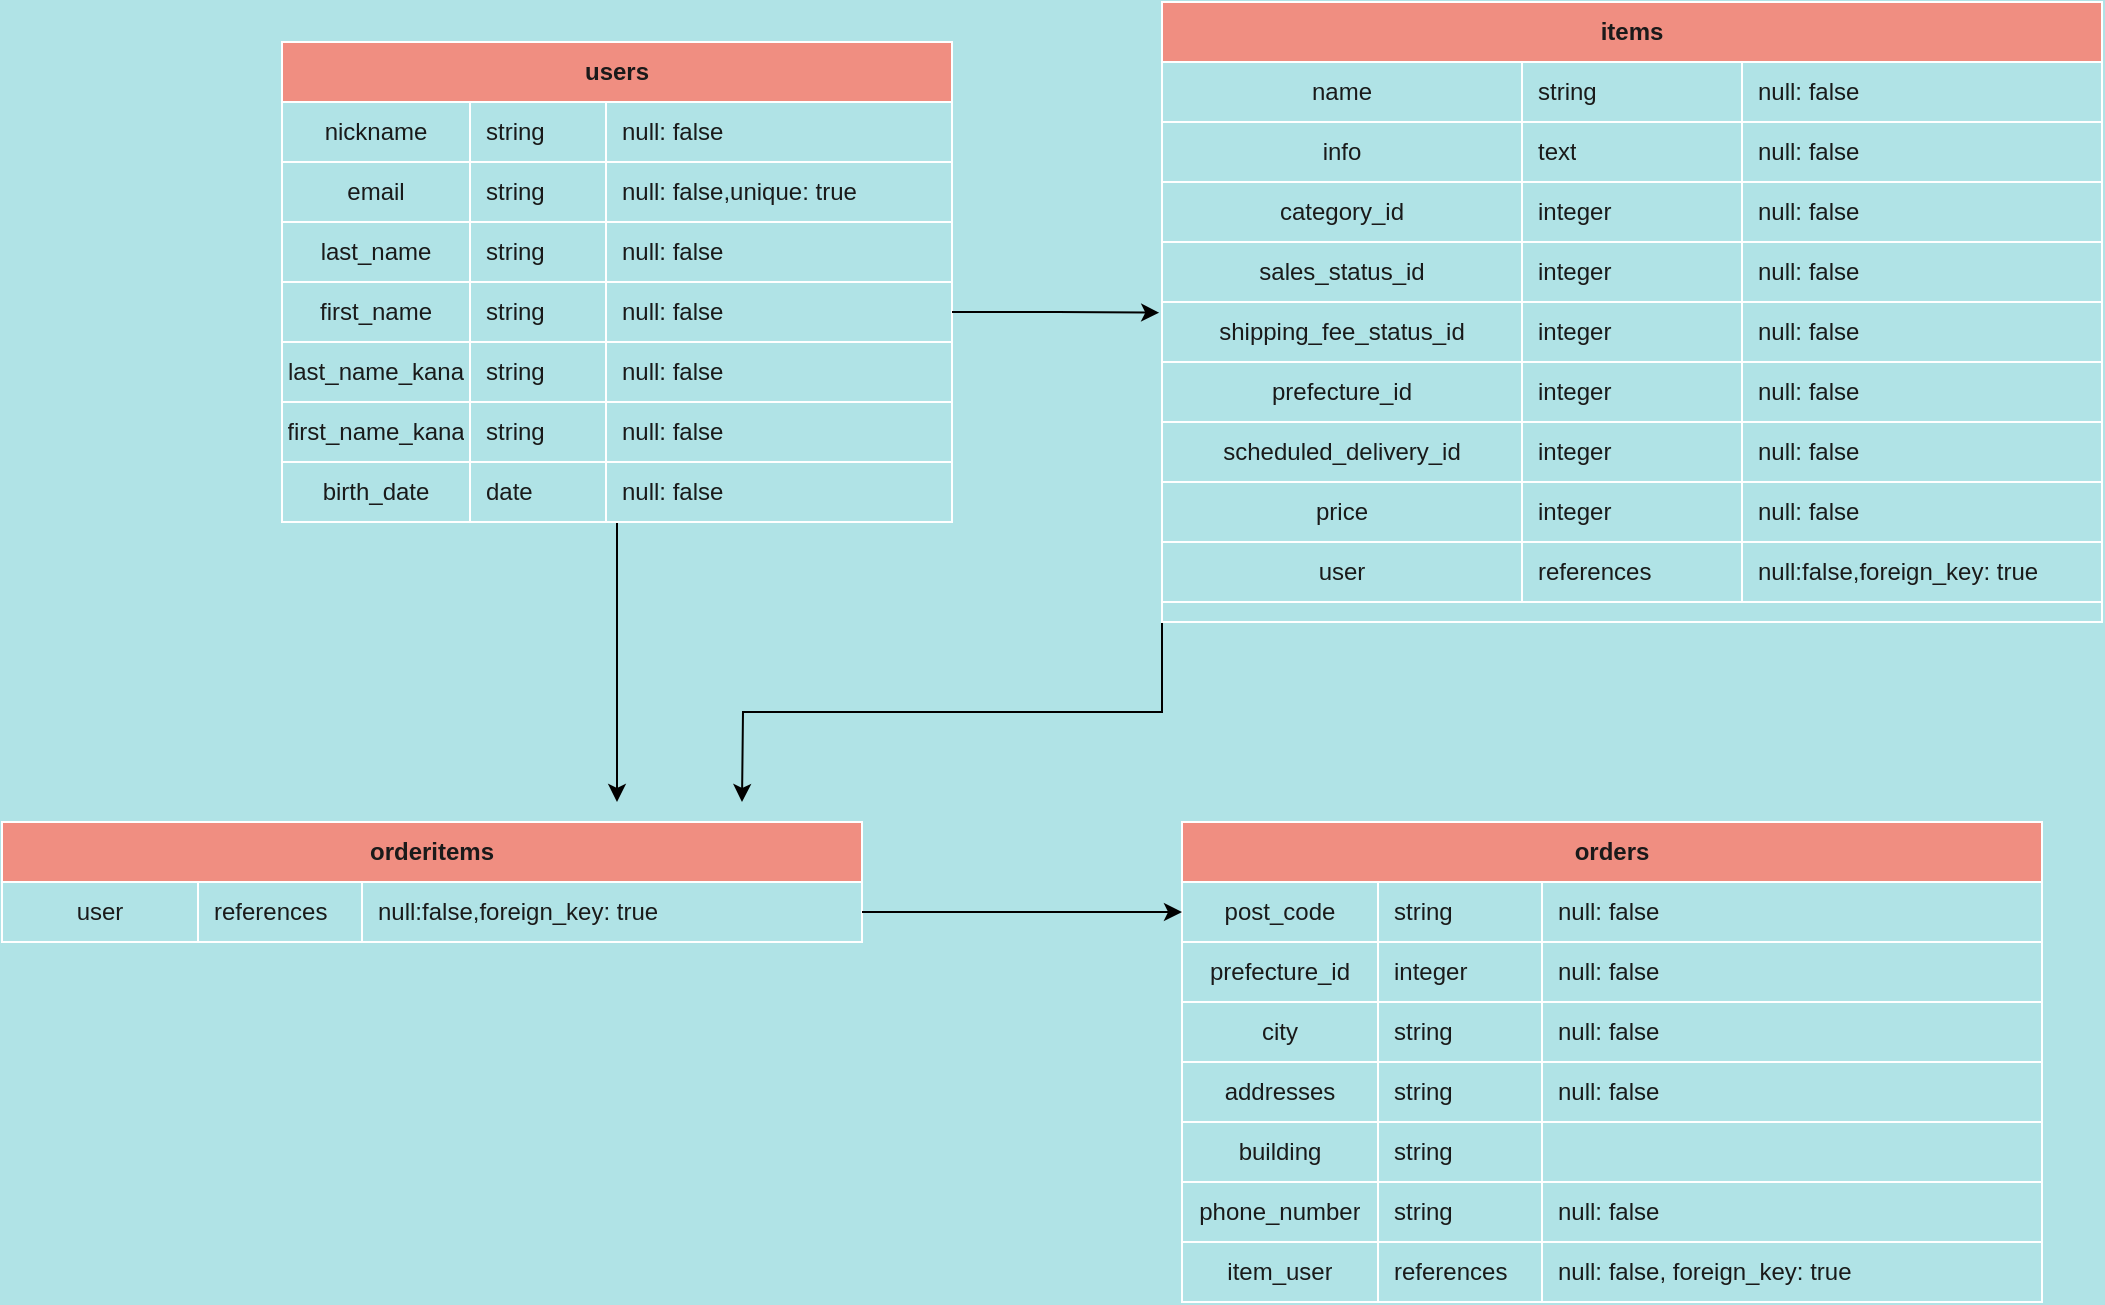 <mxfile version="14.2.4" type="embed">
    <diagram id="tErA3t9SKFRRtnibJQFi" name="ページ1">
        <mxGraphModel dx="1260" dy="971" grid="1" gridSize="10" guides="1" tooltips="1" connect="1" arrows="1" fold="1" page="1" pageScale="1" pageWidth="850" pageHeight="1100" background="#B0E3E6" math="0" shadow="0">
            <root>
                <mxCell id="0"/>
                <mxCell id="1" parent="0"/>
                <mxCell id="214" style="edgeStyle=orthogonalEdgeStyle;rounded=0;orthogonalLoop=1;jettySize=auto;html=1;" edge="1" parent="1" source="2">
                    <mxGeometry relative="1" as="geometry">
                        <mxPoint x="407.5" y="440" as="targetPoint"/>
                    </mxGeometry>
                </mxCell>
                <mxCell id="2" value="users" style="shape=table;html=1;whiteSpace=wrap;startSize=30;container=1;collapsible=0;childLayout=tableLayout;fixedRows=1;rowLines=0;fontStyle=1;align=center;fillColor=#F08E81;strokeColor=#FFFFFF;fontColor=#1A1A1A;" parent="1" vertex="1">
                    <mxGeometry x="240" y="60" width="335" height="240" as="geometry"/>
                </mxCell>
                <mxCell id="3" value="" style="shape=partialRectangle;html=1;whiteSpace=wrap;collapsible=0;dropTarget=0;pointerEvents=0;fillColor=none;top=0;left=0;bottom=1;right=0;points=[[0,0.5],[1,0.5]];portConstraint=eastwest;strokeColor=#FFFFFF;fontColor=#1A1A1A;" parent="2" vertex="1">
                    <mxGeometry y="30" width="335" height="30" as="geometry"/>
                </mxCell>
                <mxCell id="4" value="nickname" style="shape=partialRectangle;html=1;whiteSpace=wrap;connectable=0;fillColor=none;top=0;left=0;bottom=0;right=0;overflow=hidden;strokeColor=#FFFFFF;fontColor=#1A1A1A;" parent="3" vertex="1">
                    <mxGeometry width="94" height="30" as="geometry"/>
                </mxCell>
                <mxCell id="5" value="string" style="shape=partialRectangle;html=1;whiteSpace=wrap;connectable=0;fillColor=none;top=0;left=0;bottom=0;right=0;align=left;spacingLeft=6;overflow=hidden;strokeColor=#FFFFFF;fontColor=#1A1A1A;" parent="3" vertex="1">
                    <mxGeometry x="94" width="68" height="30" as="geometry"/>
                </mxCell>
                <mxCell id="136" value="&lt;span&gt;null: false&lt;/span&gt;" style="shape=partialRectangle;html=1;whiteSpace=wrap;connectable=0;fillColor=none;top=0;left=0;bottom=0;right=0;align=left;spacingLeft=6;overflow=hidden;strokeColor=#FFFFFF;fontColor=#1A1A1A;" parent="3" vertex="1">
                    <mxGeometry x="162" width="173" height="30" as="geometry"/>
                </mxCell>
                <mxCell id="6" value="" style="shape=partialRectangle;html=1;whiteSpace=wrap;collapsible=0;dropTarget=0;pointerEvents=0;fillColor=none;top=0;left=0;bottom=0;right=0;points=[[0,0.5],[1,0.5]];portConstraint=eastwest;strokeColor=#FFFFFF;fontColor=#1A1A1A;" parent="2" vertex="1">
                    <mxGeometry y="60" width="335" height="30" as="geometry"/>
                </mxCell>
                <mxCell id="7" value="email" style="shape=partialRectangle;html=1;whiteSpace=wrap;connectable=0;fillColor=none;top=0;left=0;bottom=0;right=0;overflow=hidden;strokeColor=#FFFFFF;fontColor=#1A1A1A;" parent="6" vertex="1">
                    <mxGeometry width="94" height="30" as="geometry"/>
                </mxCell>
                <mxCell id="8" value="string" style="shape=partialRectangle;html=1;whiteSpace=wrap;connectable=0;fillColor=none;top=0;left=0;bottom=0;right=0;align=left;spacingLeft=6;overflow=hidden;strokeColor=#FFFFFF;fontColor=#1A1A1A;" parent="6" vertex="1">
                    <mxGeometry x="94" width="68" height="30" as="geometry"/>
                </mxCell>
                <mxCell id="137" value="&lt;span&gt;null: false,unique: true&lt;/span&gt;" style="shape=partialRectangle;html=1;whiteSpace=wrap;connectable=0;fillColor=none;top=0;left=0;bottom=0;right=0;align=left;spacingLeft=6;overflow=hidden;strokeColor=#FFFFFF;fontColor=#1A1A1A;" parent="6" vertex="1">
                    <mxGeometry x="162" width="173" height="30" as="geometry"/>
                </mxCell>
                <mxCell id="18" style="shape=partialRectangle;html=1;whiteSpace=wrap;collapsible=0;dropTarget=0;pointerEvents=0;fillColor=none;top=0;left=0;bottom=0;right=0;points=[[0,0.5],[1,0.5]];portConstraint=eastwest;strokeColor=#FFFFFF;fontColor=#1A1A1A;" parent="2" vertex="1">
                    <mxGeometry y="90" width="335" height="30" as="geometry"/>
                </mxCell>
                <mxCell id="19" value="last_name" style="shape=partialRectangle;html=1;whiteSpace=wrap;connectable=0;fillColor=none;top=1;left=1;bottom=1;right=1;overflow=hidden;sketch=0;shadow=0;strokeColor=#FFFFFF;fontColor=#1A1A1A;" parent="18" vertex="1">
                    <mxGeometry width="94" height="30" as="geometry"/>
                </mxCell>
                <mxCell id="20" value="&lt;span&gt;string&lt;/span&gt;" style="shape=partialRectangle;html=1;whiteSpace=wrap;connectable=0;fillColor=none;top=1;left=1;bottom=1;right=1;align=left;spacingLeft=6;overflow=hidden;strokeColor=#FFFFFF;fontColor=#1A1A1A;" parent="18" vertex="1">
                    <mxGeometry x="94" width="68" height="30" as="geometry"/>
                </mxCell>
                <mxCell id="140" value="&lt;span&gt;null: false&lt;/span&gt;" style="shape=partialRectangle;html=1;whiteSpace=wrap;connectable=0;fillColor=none;top=1;left=1;bottom=1;right=1;align=left;spacingLeft=6;overflow=hidden;strokeColor=#FFFFFF;fontColor=#1A1A1A;" parent="18" vertex="1">
                    <mxGeometry x="162" width="173" height="30" as="geometry"/>
                </mxCell>
                <mxCell id="21" style="shape=partialRectangle;html=1;whiteSpace=wrap;collapsible=0;dropTarget=0;pointerEvents=0;fillColor=none;top=0;left=0;bottom=0;right=0;points=[[0,0.5],[1,0.5]];portConstraint=eastwest;strokeColor=#FFFFFF;fontColor=#1A1A1A;" parent="2" vertex="1">
                    <mxGeometry y="120" width="335" height="30" as="geometry"/>
                </mxCell>
                <mxCell id="22" value="first_name" style="shape=partialRectangle;html=1;whiteSpace=wrap;connectable=0;fillColor=none;top=1;left=1;bottom=1;right=1;overflow=hidden;sketch=0;shadow=0;strokeColor=#FFFFFF;fontColor=#1A1A1A;" parent="21" vertex="1">
                    <mxGeometry width="94" height="30" as="geometry"/>
                </mxCell>
                <mxCell id="23" value="&lt;font face=&quot;helvetica&quot;&gt;string&lt;/font&gt;" style="shape=partialRectangle;html=1;whiteSpace=wrap;connectable=0;fillColor=none;top=1;left=1;bottom=1;right=1;align=left;spacingLeft=6;overflow=hidden;strokeColor=#FFFFFF;fontColor=#1A1A1A;" parent="21" vertex="1">
                    <mxGeometry x="94" width="68" height="30" as="geometry"/>
                </mxCell>
                <mxCell id="141" value="&lt;span&gt;null: false&lt;/span&gt;" style="shape=partialRectangle;html=1;whiteSpace=wrap;connectable=0;fillColor=none;top=1;left=1;bottom=1;right=1;align=left;spacingLeft=6;overflow=hidden;strokeColor=#FFFFFF;fontColor=#1A1A1A;" parent="21" vertex="1">
                    <mxGeometry x="162" width="173" height="30" as="geometry"/>
                </mxCell>
                <mxCell id="24" style="shape=partialRectangle;html=1;whiteSpace=wrap;collapsible=0;dropTarget=0;pointerEvents=0;fillColor=none;top=0;left=0;bottom=0;right=0;points=[[0,0.5],[1,0.5]];portConstraint=eastwest;strokeColor=#FFFFFF;fontColor=#1A1A1A;" parent="2" vertex="1">
                    <mxGeometry y="150" width="335" height="30" as="geometry"/>
                </mxCell>
                <mxCell id="25" value="last_name_kana" style="shape=partialRectangle;html=1;whiteSpace=wrap;connectable=0;fillColor=none;top=1;left=1;bottom=1;right=1;overflow=hidden;sketch=0;shadow=0;strokeColor=#FFFFFF;fontColor=#1A1A1A;" parent="24" vertex="1">
                    <mxGeometry width="94" height="30" as="geometry"/>
                </mxCell>
                <mxCell id="26" value="&lt;span&gt;string&lt;/span&gt;" style="shape=partialRectangle;html=1;whiteSpace=wrap;connectable=0;fillColor=none;top=1;left=1;bottom=1;right=1;align=left;spacingLeft=6;overflow=hidden;strokeColor=#FFFFFF;fontColor=#1A1A1A;" parent="24" vertex="1">
                    <mxGeometry x="94" width="68" height="30" as="geometry"/>
                </mxCell>
                <mxCell id="142" value="&lt;span&gt;null: false&lt;/span&gt;" style="shape=partialRectangle;html=1;whiteSpace=wrap;connectable=0;fillColor=none;top=1;left=1;bottom=1;right=1;align=left;spacingLeft=6;overflow=hidden;strokeColor=#FFFFFF;fontColor=#1A1A1A;" parent="24" vertex="1">
                    <mxGeometry x="162" width="173" height="30" as="geometry"/>
                </mxCell>
                <mxCell id="27" style="shape=partialRectangle;html=1;whiteSpace=wrap;collapsible=0;dropTarget=0;pointerEvents=0;fillColor=none;top=0;left=0;bottom=0;right=0;points=[[0,0.5],[1,0.5]];portConstraint=eastwest;strokeColor=#FFFFFF;fontColor=#1A1A1A;" parent="2" vertex="1">
                    <mxGeometry y="180" width="335" height="30" as="geometry"/>
                </mxCell>
                <mxCell id="28" value="first_name_kana" style="shape=partialRectangle;html=1;whiteSpace=wrap;connectable=0;fillColor=none;top=1;left=1;bottom=1;right=1;overflow=hidden;sketch=0;shadow=0;strokeColor=#FFFFFF;fontColor=#1A1A1A;" parent="27" vertex="1">
                    <mxGeometry width="94" height="30" as="geometry"/>
                </mxCell>
                <mxCell id="29" value="&lt;span&gt;string&lt;/span&gt;" style="shape=partialRectangle;html=1;whiteSpace=wrap;connectable=0;fillColor=none;top=1;left=1;bottom=1;right=1;align=left;spacingLeft=6;overflow=hidden;strokeColor=#FFFFFF;fontColor=#1A1A1A;" parent="27" vertex="1">
                    <mxGeometry x="94" width="68" height="30" as="geometry"/>
                </mxCell>
                <mxCell id="143" value="&lt;span&gt;null: false&lt;/span&gt;" style="shape=partialRectangle;html=1;whiteSpace=wrap;connectable=0;fillColor=none;top=1;left=1;bottom=1;right=1;align=left;spacingLeft=6;overflow=hidden;strokeColor=#FFFFFF;fontColor=#1A1A1A;" parent="27" vertex="1">
                    <mxGeometry x="162" width="173" height="30" as="geometry"/>
                </mxCell>
                <mxCell id="30" style="shape=partialRectangle;html=1;whiteSpace=wrap;collapsible=0;dropTarget=0;pointerEvents=0;fillColor=none;top=0;left=0;bottom=0;right=0;points=[[0,0.5],[1,0.5]];portConstraint=eastwest;strokeColor=#FFFFFF;fontColor=#1A1A1A;" parent="2" vertex="1">
                    <mxGeometry y="210" width="335" height="30" as="geometry"/>
                </mxCell>
                <mxCell id="31" value="birth_date" style="shape=partialRectangle;html=1;whiteSpace=wrap;connectable=0;fillColor=none;top=1;left=1;bottom=1;right=1;overflow=hidden;sketch=0;shadow=0;strokeColor=#FFFFFF;fontColor=#1A1A1A;" parent="30" vertex="1">
                    <mxGeometry width="94" height="30" as="geometry"/>
                </mxCell>
                <mxCell id="32" value="&lt;span&gt;date&lt;/span&gt;" style="shape=partialRectangle;html=1;whiteSpace=wrap;connectable=0;fillColor=none;top=1;left=1;bottom=1;right=1;align=left;spacingLeft=6;overflow=hidden;strokeColor=#FFFFFF;fontColor=#1A1A1A;" parent="30" vertex="1">
                    <mxGeometry x="94" width="68" height="30" as="geometry"/>
                </mxCell>
                <mxCell id="144" value="&lt;span&gt;null: false&lt;/span&gt;" style="shape=partialRectangle;html=1;whiteSpace=wrap;connectable=0;fillColor=none;top=1;left=1;bottom=1;right=1;align=left;spacingLeft=6;overflow=hidden;strokeColor=#FFFFFF;fontColor=#1A1A1A;" parent="30" vertex="1">
                    <mxGeometry x="162" width="173" height="30" as="geometry"/>
                </mxCell>
                <mxCell id="217" style="edgeStyle=orthogonalEdgeStyle;rounded=0;orthogonalLoop=1;jettySize=auto;html=1;exitX=0;exitY=1;exitDx=0;exitDy=0;" edge="1" parent="1" source="44">
                    <mxGeometry relative="1" as="geometry">
                        <mxPoint x="470" y="440" as="targetPoint"/>
                    </mxGeometry>
                </mxCell>
                <mxCell id="44" value="items" style="shape=table;html=1;whiteSpace=wrap;startSize=30;container=1;collapsible=0;childLayout=tableLayout;fixedRows=1;rowLines=0;fontStyle=1;align=center;fillColor=#F08E81;strokeColor=#FFFFFF;fontColor=#1A1A1A;" parent="1" vertex="1">
                    <mxGeometry x="680" y="40" width="470" height="310" as="geometry"/>
                </mxCell>
                <mxCell id="48" value="" style="shape=partialRectangle;html=1;whiteSpace=wrap;collapsible=0;dropTarget=0;pointerEvents=0;fillColor=none;top=0;left=0;bottom=0;right=0;points=[[0,0.5],[1,0.5]];portConstraint=eastwest;strokeColor=#FFFFFF;fontColor=#1A1A1A;" parent="44" vertex="1">
                    <mxGeometry y="30" width="470" height="30" as="geometry"/>
                </mxCell>
                <mxCell id="49" value="name" style="shape=partialRectangle;html=1;whiteSpace=wrap;connectable=0;fillColor=none;top=0;left=0;bottom=0;right=0;overflow=hidden;strokeColor=#FFFFFF;fontColor=#1A1A1A;" parent="48" vertex="1">
                    <mxGeometry width="180" height="30" as="geometry"/>
                </mxCell>
                <mxCell id="50" value="string" style="shape=partialRectangle;html=1;whiteSpace=wrap;connectable=0;fillColor=none;top=0;left=0;bottom=0;right=0;align=left;spacingLeft=6;overflow=hidden;strokeColor=#FFFFFF;fontColor=#1A1A1A;" parent="48" vertex="1">
                    <mxGeometry x="180" width="110" height="30" as="geometry"/>
                </mxCell>
                <mxCell id="157" value="&lt;span&gt;null: false&lt;/span&gt;" style="shape=partialRectangle;html=1;whiteSpace=wrap;connectable=0;fillColor=none;top=0;left=0;bottom=0;right=0;align=left;spacingLeft=6;overflow=hidden;strokeColor=#FFFFFF;fontColor=#1A1A1A;" parent="48" vertex="1">
                    <mxGeometry x="290" width="180" height="30" as="geometry"/>
                </mxCell>
                <mxCell id="51" value="" style="shape=partialRectangle;html=1;whiteSpace=wrap;collapsible=0;dropTarget=0;pointerEvents=0;fillColor=none;top=0;left=0;bottom=0;right=0;points=[[0,0.5],[1,0.5]];portConstraint=eastwest;strokeColor=#FFFFFF;fontColor=#1A1A1A;" parent="44" vertex="1">
                    <mxGeometry y="60" width="470" height="30" as="geometry"/>
                </mxCell>
                <mxCell id="52" value="info" style="shape=partialRectangle;html=1;whiteSpace=wrap;connectable=0;fillColor=none;top=1;left=1;bottom=1;right=1;overflow=hidden;sketch=0;shadow=0;strokeColor=#FFFFFF;fontColor=#1A1A1A;" parent="51" vertex="1">
                    <mxGeometry width="180" height="30" as="geometry"/>
                </mxCell>
                <mxCell id="53" value="text" style="shape=partialRectangle;html=1;whiteSpace=wrap;connectable=0;fillColor=none;top=1;left=1;bottom=1;right=1;align=left;spacingLeft=6;overflow=hidden;strokeColor=#FFFFFF;fontColor=#1A1A1A;" parent="51" vertex="1">
                    <mxGeometry x="180" width="110" height="30" as="geometry"/>
                </mxCell>
                <mxCell id="158" value="&lt;span&gt;null: false&lt;/span&gt;" style="shape=partialRectangle;html=1;whiteSpace=wrap;connectable=0;fillColor=none;top=1;left=1;bottom=1;right=1;align=left;spacingLeft=6;overflow=hidden;strokeColor=#FFFFFF;fontColor=#1A1A1A;" parent="51" vertex="1">
                    <mxGeometry x="290" width="180" height="30" as="geometry"/>
                </mxCell>
                <mxCell id="54" style="shape=partialRectangle;html=1;whiteSpace=wrap;collapsible=0;dropTarget=0;pointerEvents=0;fillColor=none;top=0;left=0;bottom=0;right=0;points=[[0,0.5],[1,0.5]];portConstraint=eastwest;strokeColor=#FFFFFF;fontColor=#1A1A1A;" parent="44" vertex="1">
                    <mxGeometry y="90" width="470" height="30" as="geometry"/>
                </mxCell>
                <mxCell id="55" value="category_id" style="shape=partialRectangle;html=1;whiteSpace=wrap;connectable=0;fillColor=none;top=1;left=1;bottom=1;right=1;overflow=hidden;sketch=0;shadow=0;strokeColor=#FFFFFF;fontColor=#1A1A1A;" parent="54" vertex="1">
                    <mxGeometry width="180" height="30" as="geometry"/>
                </mxCell>
                <mxCell id="56" value="&lt;span&gt;integer&lt;/span&gt;" style="shape=partialRectangle;html=1;whiteSpace=wrap;connectable=0;fillColor=none;top=1;left=1;bottom=1;right=1;align=left;spacingLeft=6;overflow=hidden;strokeColor=#FFFFFF;fontColor=#1A1A1A;" parent="54" vertex="1">
                    <mxGeometry x="180" width="110" height="30" as="geometry"/>
                </mxCell>
                <mxCell id="159" value="&lt;span&gt;null: false&lt;/span&gt;" style="shape=partialRectangle;html=1;whiteSpace=wrap;connectable=0;fillColor=none;top=1;left=1;bottom=1;right=1;align=left;spacingLeft=6;overflow=hidden;strokeColor=#FFFFFF;fontColor=#1A1A1A;" parent="54" vertex="1">
                    <mxGeometry x="290" width="180" height="30" as="geometry"/>
                </mxCell>
                <mxCell id="57" style="shape=partialRectangle;html=1;whiteSpace=wrap;collapsible=0;dropTarget=0;pointerEvents=0;fillColor=none;top=0;left=0;bottom=0;right=0;points=[[0,0.5],[1,0.5]];portConstraint=eastwest;strokeColor=#FFFFFF;fontColor=#1A1A1A;" parent="44" vertex="1">
                    <mxGeometry y="120" width="470" height="30" as="geometry"/>
                </mxCell>
                <mxCell id="58" value="sales_status_id" style="shape=partialRectangle;html=1;whiteSpace=wrap;connectable=0;fillColor=none;top=1;left=1;bottom=1;right=1;overflow=hidden;sketch=0;shadow=0;strokeColor=#FFFFFF;fontColor=#1A1A1A;" parent="57" vertex="1">
                    <mxGeometry width="180" height="30" as="geometry"/>
                </mxCell>
                <mxCell id="59" value="&lt;span&gt;integer&lt;/span&gt;" style="shape=partialRectangle;html=1;whiteSpace=wrap;connectable=0;fillColor=none;top=1;left=1;bottom=1;right=1;align=left;spacingLeft=6;overflow=hidden;strokeColor=#FFFFFF;fontColor=#1A1A1A;" parent="57" vertex="1">
                    <mxGeometry x="180" width="110" height="30" as="geometry"/>
                </mxCell>
                <mxCell id="160" value="&lt;span&gt;null: false&lt;/span&gt;" style="shape=partialRectangle;html=1;whiteSpace=wrap;connectable=0;fillColor=none;top=1;left=1;bottom=1;right=1;align=left;spacingLeft=6;overflow=hidden;strokeColor=#FFFFFF;fontColor=#1A1A1A;" parent="57" vertex="1">
                    <mxGeometry x="290" width="180" height="30" as="geometry"/>
                </mxCell>
                <mxCell id="60" style="shape=partialRectangle;html=1;whiteSpace=wrap;collapsible=0;dropTarget=0;pointerEvents=0;fillColor=none;top=0;left=0;bottom=0;right=0;points=[[0,0.5],[1,0.5]];portConstraint=eastwest;strokeColor=#FFFFFF;fontColor=#1A1A1A;" parent="44" vertex="1">
                    <mxGeometry y="150" width="470" height="30" as="geometry"/>
                </mxCell>
                <mxCell id="61" value="shipping_fee_status_id" style="shape=partialRectangle;html=1;whiteSpace=wrap;connectable=0;fillColor=none;top=1;left=1;bottom=1;right=1;overflow=hidden;sketch=0;shadow=0;strokeColor=#FFFFFF;fontColor=#1A1A1A;" parent="60" vertex="1">
                    <mxGeometry width="180" height="30" as="geometry"/>
                </mxCell>
                <mxCell id="62" value="&lt;span&gt;integer&lt;/span&gt;" style="shape=partialRectangle;html=1;whiteSpace=wrap;connectable=0;fillColor=none;top=1;left=1;bottom=1;right=1;align=left;spacingLeft=6;overflow=hidden;strokeColor=#FFFFFF;fontColor=#1A1A1A;" parent="60" vertex="1">
                    <mxGeometry x="180" width="110" height="30" as="geometry"/>
                </mxCell>
                <mxCell id="161" value="&lt;span&gt;null: false&lt;/span&gt;" style="shape=partialRectangle;html=1;whiteSpace=wrap;connectable=0;fillColor=none;top=1;left=1;bottom=1;right=1;align=left;spacingLeft=6;overflow=hidden;strokeColor=#FFFFFF;fontColor=#1A1A1A;" parent="60" vertex="1">
                    <mxGeometry x="290" width="180" height="30" as="geometry"/>
                </mxCell>
                <mxCell id="63" style="shape=partialRectangle;html=1;whiteSpace=wrap;collapsible=0;dropTarget=0;pointerEvents=0;fillColor=none;top=0;left=0;bottom=0;right=0;points=[[0,0.5],[1,0.5]];portConstraint=eastwest;strokeColor=#FFFFFF;fontColor=#1A1A1A;" parent="44" vertex="1">
                    <mxGeometry y="180" width="470" height="30" as="geometry"/>
                </mxCell>
                <mxCell id="64" value="prefecture_id" style="shape=partialRectangle;html=1;whiteSpace=wrap;connectable=0;fillColor=none;top=1;left=1;bottom=1;right=1;overflow=hidden;sketch=0;shadow=0;strokeColor=#FFFFFF;fontColor=#1A1A1A;" parent="63" vertex="1">
                    <mxGeometry width="180" height="30" as="geometry"/>
                </mxCell>
                <mxCell id="65" value="&lt;span&gt;integer&lt;/span&gt;" style="shape=partialRectangle;html=1;whiteSpace=wrap;connectable=0;fillColor=none;top=1;left=1;bottom=1;right=1;align=left;spacingLeft=6;overflow=hidden;strokeColor=#FFFFFF;fontColor=#1A1A1A;" parent="63" vertex="1">
                    <mxGeometry x="180" width="110" height="30" as="geometry"/>
                </mxCell>
                <mxCell id="162" value="&lt;span&gt;null: false&lt;/span&gt;" style="shape=partialRectangle;html=1;whiteSpace=wrap;connectable=0;fillColor=none;top=1;left=1;bottom=1;right=1;align=left;spacingLeft=6;overflow=hidden;strokeColor=#FFFFFF;fontColor=#1A1A1A;" parent="63" vertex="1">
                    <mxGeometry x="290" width="180" height="30" as="geometry"/>
                </mxCell>
                <mxCell id="66" style="shape=partialRectangle;html=1;whiteSpace=wrap;collapsible=0;dropTarget=0;pointerEvents=0;fillColor=none;top=0;left=0;bottom=0;right=0;points=[[0,0.5],[1,0.5]];portConstraint=eastwest;strokeColor=#FFFFFF;fontColor=#1A1A1A;" parent="44" vertex="1">
                    <mxGeometry y="210" width="470" height="30" as="geometry"/>
                </mxCell>
                <mxCell id="67" value="scheduled_delivery_id" style="shape=partialRectangle;html=1;whiteSpace=wrap;connectable=0;fillColor=none;top=1;left=1;bottom=1;right=1;overflow=hidden;sketch=0;shadow=0;strokeColor=#FFFFFF;fontColor=#1A1A1A;" parent="66" vertex="1">
                    <mxGeometry width="180" height="30" as="geometry"/>
                </mxCell>
                <mxCell id="68" value="&lt;span&gt;integer&lt;/span&gt;" style="shape=partialRectangle;html=1;whiteSpace=wrap;connectable=0;fillColor=none;top=1;left=1;bottom=1;right=1;align=left;spacingLeft=6;overflow=hidden;strokeColor=#FFFFFF;fontColor=#1A1A1A;" parent="66" vertex="1">
                    <mxGeometry x="180" width="110" height="30" as="geometry"/>
                </mxCell>
                <mxCell id="163" value="&lt;span&gt;null: false&lt;/span&gt;" style="shape=partialRectangle;html=1;whiteSpace=wrap;connectable=0;fillColor=none;top=1;left=1;bottom=1;right=1;align=left;spacingLeft=6;overflow=hidden;strokeColor=#FFFFFF;fontColor=#1A1A1A;" parent="66" vertex="1">
                    <mxGeometry x="290" width="180" height="30" as="geometry"/>
                </mxCell>
                <mxCell id="72" style="shape=partialRectangle;html=1;whiteSpace=wrap;collapsible=0;dropTarget=0;pointerEvents=0;fillColor=none;top=0;left=0;bottom=0;right=0;points=[[0,0.5],[1,0.5]];portConstraint=eastwest;strokeColor=#FFFFFF;fontColor=#1A1A1A;" parent="44" vertex="1">
                    <mxGeometry y="240" width="470" height="30" as="geometry"/>
                </mxCell>
                <mxCell id="73" value="price" style="shape=partialRectangle;html=1;whiteSpace=wrap;connectable=0;fillColor=none;top=1;left=1;bottom=1;right=1;overflow=hidden;sketch=0;shadow=0;strokeColor=#FFFFFF;fontColor=#1A1A1A;" parent="72" vertex="1">
                    <mxGeometry width="180" height="30" as="geometry"/>
                </mxCell>
                <mxCell id="74" value="integer" style="shape=partialRectangle;html=1;whiteSpace=wrap;connectable=0;fillColor=none;top=1;left=1;bottom=1;right=1;align=left;spacingLeft=6;overflow=hidden;strokeColor=#FFFFFF;fontColor=#1A1A1A;" parent="72" vertex="1">
                    <mxGeometry x="180" width="110" height="30" as="geometry"/>
                </mxCell>
                <mxCell id="164" value="&lt;span&gt;null: false&lt;/span&gt;" style="shape=partialRectangle;html=1;whiteSpace=wrap;connectable=0;fillColor=none;top=1;left=1;bottom=1;right=1;align=left;spacingLeft=6;overflow=hidden;strokeColor=#FFFFFF;fontColor=#1A1A1A;" parent="72" vertex="1">
                    <mxGeometry x="290" width="180" height="30" as="geometry"/>
                </mxCell>
                <mxCell id="75" style="shape=partialRectangle;html=1;whiteSpace=wrap;collapsible=0;dropTarget=0;pointerEvents=0;fillColor=none;top=0;left=0;bottom=0;right=0;points=[[0,0.5],[1,0.5]];portConstraint=eastwest;strokeColor=#FFFFFF;fontColor=#1A1A1A;" parent="44" vertex="1">
                    <mxGeometry y="270" width="470" height="30" as="geometry"/>
                </mxCell>
                <mxCell id="76" value="user" style="shape=partialRectangle;html=1;whiteSpace=wrap;connectable=0;fillColor=none;top=1;left=1;bottom=1;right=1;overflow=hidden;sketch=0;shadow=0;strokeColor=#FFFFFF;fontColor=#1A1A1A;" parent="75" vertex="1">
                    <mxGeometry width="180" height="30" as="geometry"/>
                </mxCell>
                <mxCell id="77" value="references" style="shape=partialRectangle;html=1;whiteSpace=wrap;connectable=0;fillColor=none;top=1;left=1;bottom=1;right=1;align=left;spacingLeft=6;overflow=hidden;strokeColor=#FFFFFF;fontColor=#1A1A1A;" parent="75" vertex="1">
                    <mxGeometry x="180" width="110" height="30" as="geometry"/>
                </mxCell>
                <mxCell id="165" value="&lt;span&gt;null:false,foreign_key: true&lt;/span&gt;&lt;span style=&quot;color: rgba(0 , 0 , 0 , 0) ; font-family: monospace ; font-size: 0px&quot;&gt;%3CmxGraphModel%3E%3Croot%3E%3CmxCell%20id%3D%220%22%2F%3E%3CmxCell%20id%3D%221%22%20parent%3D%220%22%2F%3E%3CmxCell%20id%3D%222%22%20value%3D%22users%22%20style%3D%22shape%3Dtable%3Bhtml%3D1%3BwhiteSpace%3Dwrap%3BstartSize%3D30%3Bcontainer%3D1%3Bcollapsible%3D0%3BchildLayout%3DtableLayout%3BfixedRows%3D1%3BrowLines%3D0%3BfontStyle%3D1%3Balign%3Dcenter%3BfillColor%3D%23F08E81%3BstrokeColor%3D%23FFFFFF%3BfontColor%3D%231A1A1A%3B%22%20vertex%3D%221%22%20parent%3D%221%22%3E%3CmxGeometry%20x%3D%22245%22%20y%3D%2250%22%20width%3D%22365%22%20height%3D%22300%22%20as%3D%22geometry%22%2F%3E%3C%2FmxCell%3E%3CmxCell%20id%3D%223%22%20value%3D%22%22%20style%3D%22shape%3DpartialRectangle%3Bhtml%3D1%3BwhiteSpace%3Dwrap%3Bcollapsible%3D0%3BdropTarget%3D0%3BpointerEvents%3D0%3BfillColor%3Dnone%3Btop%3D0%3Bleft%3D0%3Bbottom%3D1%3Bright%3D0%3Bpoints%3D%5B%5B0%2C0.5%5D%2C%5B1%2C0.5%5D%5D%3BportConstraint%3Deastwest%3BstrokeColor%3D%23FFFFFF%3BfontColor%3D%231A1A1A%3B%22%20vertex%3D%221%22%20parent%3D%222%22%3E%3CmxGeometry%20y%3D%2230%22%20width%3D%22365%22%20height%3D%2230%22%20as%3D%22geometry%22%2F%3E%3C%2FmxCell%3E%3CmxCell%20id%3D%224%22%20value%3D%22nickname%22%20style%3D%22shape%3DpartialRectangle%3Bhtml%3D1%3BwhiteSpace%3Dwrap%3Bconnectable%3D0%3BfillColor%3Dnone%3Btop%3D0%3Bleft%3D0%3Bbottom%3D0%3Bright%3D0%3Boverflow%3Dhidden%3BstrokeColor%3D%23FFFFFF%3BfontColor%3D%231A1A1A%3B%22%20vertex%3D%221%22%20parent%3D%223%22%3E%3CmxGeometry%20width%3D%22135%22%20height%3D%2230%22%20as%3D%22geometry%22%2F%3E%3C%2FmxCell%3E%3CmxCell%20id%3D%225%22%20value%3D%22null%3A%20false%22%20style%3D%22shape%3DpartialRectangle%3Bhtml%3D1%3BwhiteSpace%3Dwrap%3Bconnectable%3D0%3BfillColor%3Dnone%3Btop%3D0%3Bleft%3D0%3Bbottom%3D0%3Bright%3D0%3Balign%3Dleft%3BspacingLeft%3D6%3Boverflow%3Dhidden%3BstrokeColor%3D%23FFFFFF%3BfontColor%3D%231A1A1A%3B%22%20vertex%3D%221%22%20parent%3D%223%22%3E%3CmxGeometry%20x%3D%22135%22%20width%3D%22230%22%20height%3D%2230%22%20as%3D%22geometry%22%2F%3E%3C%2FmxCell%3E%3CmxCell%20id%3D%226%22%20value%3D%22%22%20style%3D%22shape%3DpartialRectangle%3Bhtml%3D1%3BwhiteSpace%3Dwrap%3Bcollapsible%3D0%3BdropTarget%3D0%3BpointerEvents%3D0%3BfillColor%3Dnone%3Btop%3D0%3Bleft%3D0%3Bbottom%3D0%3Bright%3D0%3Bpoints%3D%5B%5B0%2C0.5%5D%2C%5B1%2C0.5%5D%5D%3BportConstraint%3Deastwest%3BstrokeColor%3D%23FFFFFF%3BfontColor%3D%231A1A1A%3B%22%20vertex%3D%221%22%20parent%3D%222%22%3E%3CmxGeometry%20y%3D%2260%22%20width%3D%22365%22%20height%3D%2230%22%20as%3D%22geometry%22%2F%3E%3C%2FmxCell%3E%3CmxCell%20id%3D%227%22%20value%3D%22email%22%20style%3D%22shape%3DpartialRectangle%3Bhtml%3D1%3BwhiteSpace%3Dwrap%3Bconnectable%3D0%3BfillColor%3Dnone%3Btop%3D0%3Bleft%3D0%3Bbottom%3D0%3Bright%3D0%3Boverflow%3Dhidden%3BstrokeColor%3D%23FFFFFF%3BfontColor%3D%231A1A1A%3B%22%20vertex%3D%221%22%20parent%3D%226%22%3E%3CmxGeometry%20width%3D%22135%22%20height%3D%2230%22%20as%3D%22geometry%22%2F%3E%3C%2FmxCell%3E%3CmxCell%20id%3D%228%22%20value%3D%22null%3Afalse%22%20style%3D%22shape%3DpartialRectangle%3Bhtml%3D1%3BwhiteSpace%3Dwrap%3Bconnectable%3D0%3BfillColor%3Dnone%3Btop%3D0%3Bleft%3D0%3Bbottom%3D0%3Bright%3D0%3Balign%3Dleft%3BspacingLeft%3D6%3Boverflow%3Dhidden%3BstrokeColor%3D%23FFFFFF%3BfontColor%3D%231A1A1A%3B%22%20vertex%3D%221%22%20parent%3D%226%22%3E%3CmxGeometry%20x%3D%22135%22%20width%3D%22230%22%20height%3D%2230%22%20as%3D%22geometry%22%2F%3E%3C%2FmxCell%3E%3CmxCell%20id%3D%229%22%20value%3D%22%22%20style%3D%22shape%3DpartialRectangle%3Bhtml%3D1%3BwhiteSpace%3Dwrap%3Bcollapsible%3D0%3BdropTarget%3D0%3BpointerEvents%3D0%3BfillColor%3Dnone%3Btop%3D0%3Bleft%3D0%3Bbottom%3D0%3Bright%3D0%3Bpoints%3D%5B%5B0%2C0.5%5D%2C%5B1%2C0.5%5D%5D%3BportConstraint%3Deastwest%3BstrokeColor%3D%23FFFFFF%3BfontColor%3D%231A1A1A%3B%22%20vertex%3D%221%22%20parent%3D%222%22%3E%3CmxGeometry%20y%3D%2290%22%20width%3D%22365%22%20height%3D%2230%22%20as%3D%22geometry%22%2F%3E%3C%2FmxCell%3E%3CmxCell%20id%3D%2210%22%20value%3D%22password%22%20style%3D%22shape%3DpartialRectangle%3Bhtml%3D1%3BwhiteSpace%3Dwrap%3Bconnectable%3D0%3BfillColor%3Dnone%3Btop%3D1%3Bleft%3D1%3Bbottom%3D1%3Bright%3D1%3Boverflow%3Dhidden%3Bsketch%3D0%3Bshadow%3D0%3BstrokeColor%3D%23FFFFFF%3BfontColor%3D%231A1A1A%3B%22%20vertex%3D%221%22%20parent%3D%229%22%3E%3CmxGeometry%20width%3D%22135%22%20height%3D%2230%22%20as%3D%22geometry%22%2F%3E%3C%2FmxCell%3E%3CmxCell%20id%3D%2211%22%20value%3D%22null%3Afalse%22%20style%3D%22shape%3DpartialRectangle%3Bhtml%3D1%3BwhiteSpace%3Dwrap%3Bconnectable%3D0%3BfillColor%3Dnone%3Btop%3D1%3Bleft%3D1%3Bbottom%3D1%3Bright%3D1%3Balign%3Dleft%3BspacingLeft%3D6%3Boverflow%3Dhidden%3BstrokeColor%3D%23FFFFFF%3BfontColor%3D%231A1A1A%3B%22%20vertex%3D%221%22%20parent%3D%229%22%3E%3CmxGeometry%20x%3D%22135%22%20width%3D%22230%22%20height%3D%2230%22%20as%3D%22geometry%22%2F%3E%3C%2FmxCell%3E%3CmxCell%20id%3D%2212%22%20style%3D%22shape%3DpartialRectangle%3Bhtml%3D1%3BwhiteSpace%3Dwrap%3Bcollapsible%3D0%3BdropTarget%3D0%3BpointerEvents%3D0%3BfillColor%3Dnone%3Btop%3D0%3Bleft%3D0%3Bbottom%3D0%3Bright%3D0%3Bpoints%3D%5B%5B0%2C0.5%5D%2C%5B1%2C0.5%5D%5D%3BportConstraint%3Deastwest%3BstrokeColor%3D%23FFFFFF%3BfontColor%3D%231A1A1A%3B%22%20vertex%3D%221%22%20parent%3D%222%22%3E%3CmxGeometry%20y%3D%22120%22%20width%3D%22365%22%20height%3D%2230%22%20as%3D%22geometry%22%2F%3E%3C%2FmxCell%3E%3CmxCell%20id%3D%2213%22%20value%3D%22password_confirmation%22%20style%3D%22shape%3DpartialRectangle%3Bhtml%3D1%3BwhiteSpace%3Dwrap%3Bconnectable%3D0%3BfillColor%3Dnone%3Btop%3D1%3Bleft%3D1%3Bbottom%3D1%3Bright%3D1%3Boverflow%3Dhidden%3Bsketch%3D0%3Bshadow%3D0%3BstrokeColor%3D%23FFFFFF%3BfontColor%3D%231A1A1A%3B%22%20vertex%3D%221%22%20parent%3D%2212%22%3E%3CmxGeometry%20width%3D%22135%22%20height%3D%2230%22%20as%3D%22geometry%22%2F%3E%3C%2FmxCell%3E%3CmxCell%20id%3D%2214%22%20value%3D%22%26lt%3Bspan%26gt%3Bnull%3Afalse%26lt%3B%2Fspan%26gt%3B%22%20style%3D%22shape%3DpartialRectangle%3Bhtml%3D1%3BwhiteSpace%3Dwrap%3Bconnectable%3D0%3BfillColor%3Dnone%3Btop%3D1%3Bleft%3D1%3Bbottom%3D1%3Bright%3D1%3Balign%3Dleft%3BspacingLeft%3D6%3Boverflow%3Dhidden%3BstrokeColor%3D%23FFFFFF%3BfontColor%3D%231A1A1A%3B%22%20vertex%3D%221%22%20parent%3D%2212%22%3E%3CmxGeometry%20x%3D%22135%22%20width%3D%22230%22%20height%3D%2230%22%20as%3D%22geometry%22%2F%3E%3C%2FmxCell%3E%3CmxCell%20id%3D%2215%22%20style%3D%22shape%3DpartialRectangle%3Bhtml%3D1%3BwhiteSpace%3Dwrap%3Bcollapsible%3D0%3BdropTarget%3D0%3BpointerEvents%3D0%3BfillColor%3Dnone%3Btop%3D0%3Bleft%3D0%3Bbottom%3D0%3Bright%3D0%3Bpoints%3D%5B%5B0%2C0.5%5D%2C%5B1%2C0.5%5D%5D%3BportConstraint%3Deastwest%3BstrokeColor%3D%23FFFFFF%3BfontColor%3D%231A1A1A%3B%22%20vertex%3D%221%22%20parent%3D%222%22%3E%3CmxGeometry%20y%3D%22150%22%20width%3D%22365%22%20height%3D%2230%22%20as%3D%22geometry%22%2F%3E%3C%2FmxCell%3E%3CmxCell%20id%3D%2216%22%20value%3D%22last_name%22%20style%3D%22shape%3DpartialRectangle%3Bhtml%3D1%3BwhiteSpace%3Dwrap%3Bconnectable%3D0%3BfillColor%3Dnone%3Btop%3D1%3Bleft%3D1%3Bbottom%3D1%3Bright%3D1%3Boverflow%3Dhidden%3Bsketch%3D0%3Bshadow%3D0%3BstrokeColor%3D%23FFFFFF%3BfontColor%3D%231A1A1A%3B%22%20vertex%3D%221%22%20parent%3D%2215%22%3E%3CmxGeometry%20width%3D%22135%22%20height%3D%2230%22%20as%3D%22geometry%22%2F%3E%3C%2FmxCell%3E%3CmxCell%20id%3D%2217%22%20value%3D%22%26lt%3Bspan%26gt%3Bnull%3Afalse%26lt%3B%2Fspan%26gt%3B%22%20style%3D%22shape%3DpartialRectangle%3Bhtml%3D1%3BwhiteSpace%3Dwrap%3Bconnectable%3D0%3BfillColor%3Dnone%3Btop%3D1%3Bleft%3D1%3Bbottom%3D1%3Bright%3D1%3Balign%3Dleft%3BspacingLeft%3D6%3Boverflow%3Dhidden%3BstrokeColor%3D%23FFFFFF%3BfontColor%3D%231A1A1A%3B%22%20vertex%3D%221%22%20parent%3D%2215%22%3E%3CmxGeometry%20x%3D%22135%22%20width%3D%22230%22%20height%3D%2230%22%20as%3D%22geometry%22%2F%3E%3C%2FmxCell%3E%3CmxCell%20id%3D%2218%22%20style%3D%22shape%3DpartialRectangle%3Bhtml%3D1%3BwhiteSpace%3Dwrap%3Bcollapsible%3D0%3BdropTarget%3D0%3BpointerEvents%3D0%3BfillColor%3Dnone%3Btop%3D0%3Bleft%3D0%3Bbottom%3D0%3Bright%3D0%3Bpoints%3D%5B%5B0%2C0.5%5D%2C%5B1%2C0.5%5D%5D%3BportConstraint%3Deastwest%3BstrokeColor%3D%23FFFFFF%3BfontColor%3D%231A1A1A%3B%22%20vertex%3D%221%22%20parent%3D%222%22%3E%3CmxGeometry%20y%3D%22180%22%20width%3D%22365%22%20height%3D%2230%22%20as%3D%22geometry%22%2F%3E%3C%2FmxCell%3E%3CmxCell%20id%3D%2219%22%20value%3D%22first_name%22%20style%3D%22shape%3DpartialRectangle%3Bhtml%3D1%3BwhiteSpace%3Dwrap%3Bconnectable%3D0%3BfillColor%3Dnone%3Btop%3D1%3Bleft%3D1%3Bbottom%3D1%3Bright%3D1%3Boverflow%3Dhidden%3Bsketch%3D0%3Bshadow%3D0%3BstrokeColor%3D%23FFFFFF%3BfontColor%3D%231A1A1A%3B%22%20vertex%3D%221%22%20parent%3D%2218%22%3E%3CmxGeometry%20width%3D%22135%22%20height%3D%2230%22%20as%3D%22geometry%22%2F%3E%3C%2FmxCell%3E%3CmxCell%20id%3D%2220%22%20value%3D%22%26lt%3Bspan%26gt%3Bnull%3Afalse%26lt%3B%2Fspan%26gt%3B%22%20style%3D%22shape%3DpartialRectangle%3Bhtml%3D1%3BwhiteSpace%3Dwrap%3Bconnectable%3D0%3BfillColor%3Dnone%3Btop%3D1%3Bleft%3D1%3Bbottom%3D1%3Bright%3D1%3Balign%3Dleft%3BspacingLeft%3D6%3Boverflow%3Dhidden%3BstrokeColor%3D%23FFFFFF%3BfontColor%3D%231A1A1A%3B%22%20vertex%3D%221%22%20parent%3D%2218%22%3E%3CmxGeometry%20x%3D%22135%22%20width%3D%22230%22%20height%3D%2230%22%20as%3D%22geometry%22%2F%3E%3C%2FmxCell%3E%3CmxCell%20id%3D%2221%22%20style%3D%22shape%3DpartialRectangle%3Bhtml%3D1%3BwhiteSpace%3Dwrap%3Bcollapsible%3D0%3BdropTarget%3D0%3BpointerEvents%3D0%3BfillColor%3Dnone%3Btop%3D0%3Bleft%3D0%3Bbottom%3D0%3Bright%3D0%3Bpoints%3D%5B%5B0%2C0.5%5D%2C%5B1%2C0.5%5D%5D%3BportConstraint%3Deastwest%3BstrokeColor%3D%23FFFFFF%3BfontColor%3D%231A1A1A%3B%22%20vertex%3D%221%22%20parent%3D%222%22%3E%3CmxGeometry%20y%3D%22210%22%20width%3D%22365%22%20height%3D%2230%22%20as%3D%22geometry%22%2F%3E%3C%2FmxCell%3E%3CmxCell%20id%3D%2222%22%20value%3D%22last_name_kana%22%20style%3D%22shape%3DpartialRectangle%3Bhtml%3D1%3BwhiteSpace%3Dwrap%3Bconnectable%3D0%3BfillColor%3Dnone%3Btop%3D1%3Bleft%3D1%3Bbottom%3D1%3Bright%3D1%3Boverflow%3Dhidden%3Bsketch%3D0%3Bshadow%3D0%3BstrokeColor%3D%23FFFFFF%3BfontColor%3D%231A1A1A%3B%22%20vertex%3D%221%22%20parent%3D%2221%22%3E%3CmxGeometry%20width%3D%22135%22%20height%3D%2230%22%20as%3D%22geometry%22%2F%3E%3C%2FmxCell%3E%3CmxCell%20id%3D%2223%22%20value%3D%22%26lt%3Bspan%26gt%3Bnull%3Afalse%26lt%3B%2Fspan%26gt%3B%22%20style%3D%22shape%3DpartialRectangle%3Bhtml%3D1%3BwhiteSpace%3Dwrap%3Bconnectable%3D0%3BfillColor%3Dnone%3Btop%3D1%3Bleft%3D1%3Bbottom%3D1%3Bright%3D1%3Balign%3Dleft%3BspacingLeft%3D6%3Boverflow%3Dhidden%3BstrokeColor%3D%23FFFFFF%3BfontColor%3D%231A1A1A%3B%22%20vertex%3D%221%22%20parent%3D%2221%22%3E%3CmxGeometry%20x%3D%22135%22%20width%3D%22230%22%20height%3D%2230%22%20as%3D%22geometry%22%2F%3E%3C%2FmxCell%3E%3CmxCell%20id%3D%2224%22%20style%3D%22shape%3DpartialRectangle%3Bhtml%3D1%3BwhiteSpace%3Dwrap%3Bcollapsible%3D0%3BdropTarget%3D0%3BpointerEvents%3D0%3BfillColor%3Dnone%3Btop%3D0%3Bleft%3D0%3Bbottom%3D0%3Bright%3D0%3Bpoints%3D%5B%5B0%2C0.5%5D%2C%5B1%2C0.5%5D%5D%3BportConstraint%3Deastwest%3BstrokeColor%3D%23FFFFFF%3BfontColor%3D%231A1A1A%3B%22%20vertex%3D%221%22%20parent%3D%222%22%3E%3CmxGeometry%20y%3D%22240%22%20width%3D%22365%22%20height%3D%2230%22%20as%3D%22geometry%22%2F%3E%3C%2FmxCell%3E%3CmxCell%20id%3D%2225%22%20value%3D%22first_name_kana%22%20style%3D%22shape%3DpartialRectangle%3Bhtml%3D1%3BwhiteSpace%3Dwrap%3Bconnectable%3D0%3BfillColor%3Dnone%3Btop%3D1%3Bleft%3D1%3Bbottom%3D1%3Bright%3D1%3Boverflow%3Dhidden%3Bsketch%3D0%3Bshadow%3D0%3BstrokeColor%3D%23FFFFFF%3BfontColor%3D%231A1A1A%3B%22%20vertex%3D%221%22%20parent%3D%2224%22%3E%3CmxGeometry%20width%3D%22135%22%20height%3D%2230%22%20as%3D%22geometry%22%2F%3E%3C%2FmxCell%3E%3CmxCell%20id%3D%2226%22%20value%3D%22%26lt%3Bspan%26gt%3Bnull%3Afalse%26lt%3B%2Fspan%26gt%3B%22%20style%3D%22shape%3DpartialRectangle%3Bhtml%3D1%3BwhiteSpace%3Dwrap%3Bconnectable%3D0%3BfillColor%3Dnone%3Btop%3D1%3Bleft%3D1%3Bbottom%3D1%3Bright%3D1%3Balign%3Dleft%3BspacingLeft%3D6%3Boverflow%3Dhidden%3BstrokeColor%3D%23FFFFFF%3BfontColor%3D%231A1A1A%3B%22%20vertex%3D%221%22%20parent%3D%2224%22%3E%3CmxGeometry%20x%3D%22135%22%20width%3D%22230%22%20height%3D%2230%22%20as%3D%22geometry%22%2F%3E%3C%2FmxCell%3E%3CmxCell%20id%3D%2227%22%20style%3D%22shape%3DpartialRectangle%3Bhtml%3D1%3BwhiteSpace%3Dwrap%3Bcollapsible%3D0%3BdropTarget%3D0%3BpointerEvents%3D0%3BfillColor%3Dnone%3Btop%3D0%3Bleft%3D0%3Bbottom%3D0%3Bright%3D0%3Bpoints%3D%5B%5B0%2C0.5%5D%2C%5B1%2C0.5%5D%5D%3BportConstraint%3Deastwest%3BstrokeColor%3D%23FFFFFF%3BfontColor%3D%231A1A1A%3B%22%20vertex%3D%221%22%20parent%3D%222%22%3E%3CmxGeometry%20y%3D%22270%22%20width%3D%22365%22%20height%3D%2230%22%20as%3D%22geometry%22%2F%3E%3C%2FmxCell%3E%3CmxCell%20id%3D%2228%22%20value%3D%22birth_date%22%20style%3D%22shape%3DpartialRectangle%3Bhtml%3D1%3BwhiteSpace%3Dwrap%3Bconnectable%3D0%3BfillColor%3Dnone%3Btop%3D1%3Bleft%3D1%3Bbottom%3D1%3Bright%3D1%3Boverflow%3Dhidden%3Bsketch%3D0%3Bshadow%3D0%3BstrokeColor%3D%23FFFFFF%3BfontColor%3D%231A1A1A%3B%22%20vertex%3D%221%22%20parent%3D%2227%22%3E%3CmxGeometry%20width%3D%22135%22%20height%3D%2230%22%20as%3D%22geometry%22%2F%3E%3C%2FmxCell%3E%3CmxCell%20id%3D%2229%22%20value%3D%22%26lt%3Bspan%26gt%3Bnull%3Afalse%26lt%3B%2Fspan%26gt%3B%22%20style%3D%22shape%3DpartialRectangle%3Bhtml%3D1%3BwhiteSpace%3Dwrap%3Bconnectable%3D0%3BfillColor%3Dnone%3Btop%3D1%3Bleft%3D1%3Bbottom%3D1%3Bright%3D1%3Balign%3Dleft%3BspacingLeft%3D6%3Boverflow%3Dhidden%3BstrokeColor%3D%23FFFFFF%3BfontColor%3D%231A1A1A%3B%22%20vertex%3D%221%22%20parent%3D%2227%22%3E%3CmxGeometry%20x%3D%22135%22%20width%3D%22230%22%20height%3D%2230%22%20as%3D%22geometry%22%2F%3E%3C%2FmxCell%3E%3C%2Froot%3E%3C%2FmxGraphModel%3E&lt;/span&gt;" style="shape=partialRectangle;html=1;whiteSpace=wrap;connectable=0;fillColor=none;top=1;left=1;bottom=1;right=1;align=left;spacingLeft=6;overflow=hidden;strokeColor=#FFFFFF;fontColor=#1A1A1A;" parent="75" vertex="1">
                    <mxGeometry x="290" width="180" height="30" as="geometry"/>
                </mxCell>
                <mxCell id="78" value="orderitems" style="shape=table;html=1;whiteSpace=wrap;startSize=30;container=1;collapsible=0;childLayout=tableLayout;fixedRows=1;rowLines=0;fontStyle=1;align=center;fillColor=#F08E81;strokeColor=#FFFFFF;fontColor=#1A1A1A;" parent="1" vertex="1">
                    <mxGeometry x="100" y="450" width="430" height="60" as="geometry"/>
                </mxCell>
                <mxCell id="106" style="shape=partialRectangle;html=1;whiteSpace=wrap;collapsible=0;dropTarget=0;pointerEvents=0;fillColor=none;top=0;left=0;bottom=0;right=0;points=[[0,0.5],[1,0.5]];portConstraint=eastwest;strokeColor=#FFFFFF;fontColor=#1A1A1A;" parent="78" vertex="1">
                    <mxGeometry y="30" width="430" height="30" as="geometry"/>
                </mxCell>
                <mxCell id="107" value="user" style="shape=partialRectangle;html=1;whiteSpace=wrap;connectable=0;fillColor=none;top=1;left=1;bottom=1;right=1;overflow=hidden;sketch=0;shadow=0;strokeColor=#FFFFFF;fontColor=#1A1A1A;" parent="106" vertex="1">
                    <mxGeometry width="98" height="30" as="geometry"/>
                </mxCell>
                <mxCell id="108" value="references" style="shape=partialRectangle;html=1;whiteSpace=wrap;connectable=0;fillColor=none;top=1;left=1;bottom=1;right=1;align=left;spacingLeft=6;overflow=hidden;strokeColor=#FFFFFF;fontColor=#1A1A1A;" parent="106" vertex="1">
                    <mxGeometry x="98" width="82" height="30" as="geometry"/>
                </mxCell>
                <mxCell id="154" value="&lt;span&gt;null:false,foreign_key: true&lt;/span&gt;&lt;span style=&quot;color: rgba(0 , 0 , 0 , 0) ; font-family: monospace ; font-size: 0px&quot;&gt;%3CmxGraphModel%3E%3Croot%3E%3CmxCell%20id%3D%220%22%2F%3E%3CmxCell%20id%3D%221%22%20parent%3D%220%22%2F%3E%3CmxCell%20id%3D%222%22%20value%3D%22users%22%20style%3D%22shape%3Dtable%3Bhtml%3D1%3BwhiteSpace%3Dwrap%3BstartSize%3D30%3Bcontainer%3D1%3Bcollapsible%3D0%3BchildLayout%3DtableLayout%3BfixedRows%3D1%3BrowLines%3D0%3BfontStyle%3D1%3Balign%3Dcenter%3BfillColor%3D%23F08E81%3BstrokeColor%3D%23FFFFFF%3BfontColor%3D%231A1A1A%3B%22%20vertex%3D%221%22%20parent%3D%221%22%3E%3CmxGeometry%20x%3D%22245%22%20y%3D%2250%22%20width%3D%22365%22%20height%3D%22300%22%20as%3D%22geometry%22%2F%3E%3C%2FmxCell%3E%3CmxCell%20id%3D%223%22%20value%3D%22%22%20style%3D%22shape%3DpartialRectangle%3Bhtml%3D1%3BwhiteSpace%3Dwrap%3Bcollapsible%3D0%3BdropTarget%3D0%3BpointerEvents%3D0%3BfillColor%3Dnone%3Btop%3D0%3Bleft%3D0%3Bbottom%3D1%3Bright%3D0%3Bpoints%3D%5B%5B0%2C0.5%5D%2C%5B1%2C0.5%5D%5D%3BportConstraint%3Deastwest%3BstrokeColor%3D%23FFFFFF%3BfontColor%3D%231A1A1A%3B%22%20vertex%3D%221%22%20parent%3D%222%22%3E%3CmxGeometry%20y%3D%2230%22%20width%3D%22365%22%20height%3D%2230%22%20as%3D%22geometry%22%2F%3E%3C%2FmxCell%3E%3CmxCell%20id%3D%224%22%20value%3D%22nickname%22%20style%3D%22shape%3DpartialRectangle%3Bhtml%3D1%3BwhiteSpace%3Dwrap%3Bconnectable%3D0%3BfillColor%3Dnone%3Btop%3D0%3Bleft%3D0%3Bbottom%3D0%3Bright%3D0%3Boverflow%3Dhidden%3BstrokeColor%3D%23FFFFFF%3BfontColor%3D%231A1A1A%3B%22%20vertex%3D%221%22%20parent%3D%223%22%3E%3CmxGeometry%20width%3D%22135%22%20height%3D%2230%22%20as%3D%22geometry%22%2F%3E%3C%2FmxCell%3E%3CmxCell%20id%3D%225%22%20value%3D%22null%3A%20false%22%20style%3D%22shape%3DpartialRectangle%3Bhtml%3D1%3BwhiteSpace%3Dwrap%3Bconnectable%3D0%3BfillColor%3Dnone%3Btop%3D0%3Bleft%3D0%3Bbottom%3D0%3Bright%3D0%3Balign%3Dleft%3BspacingLeft%3D6%3Boverflow%3Dhidden%3BstrokeColor%3D%23FFFFFF%3BfontColor%3D%231A1A1A%3B%22%20vertex%3D%221%22%20parent%3D%223%22%3E%3CmxGeometry%20x%3D%22135%22%20width%3D%22230%22%20height%3D%2230%22%20as%3D%22geometry%22%2F%3E%3C%2FmxCell%3E%3CmxCell%20id%3D%226%22%20value%3D%22%22%20style%3D%22shape%3DpartialRectangle%3Bhtml%3D1%3BwhiteSpace%3Dwrap%3Bcollapsible%3D0%3BdropTarget%3D0%3BpointerEvents%3D0%3BfillColor%3Dnone%3Btop%3D0%3Bleft%3D0%3Bbottom%3D0%3Bright%3D0%3Bpoints%3D%5B%5B0%2C0.5%5D%2C%5B1%2C0.5%5D%5D%3BportConstraint%3Deastwest%3BstrokeColor%3D%23FFFFFF%3BfontColor%3D%231A1A1A%3B%22%20vertex%3D%221%22%20parent%3D%222%22%3E%3CmxGeometry%20y%3D%2260%22%20width%3D%22365%22%20height%3D%2230%22%20as%3D%22geometry%22%2F%3E%3C%2FmxCell%3E%3CmxCell%20id%3D%227%22%20value%3D%22email%22%20style%3D%22shape%3DpartialRectangle%3Bhtml%3D1%3BwhiteSpace%3Dwrap%3Bconnectable%3D0%3BfillColor%3Dnone%3Btop%3D0%3Bleft%3D0%3Bbottom%3D0%3Bright%3D0%3Boverflow%3Dhidden%3BstrokeColor%3D%23FFFFFF%3BfontColor%3D%231A1A1A%3B%22%20vertex%3D%221%22%20parent%3D%226%22%3E%3CmxGeometry%20width%3D%22135%22%20height%3D%2230%22%20as%3D%22geometry%22%2F%3E%3C%2FmxCell%3E%3CmxCell%20id%3D%228%22%20value%3D%22null%3Afalse%22%20style%3D%22shape%3DpartialRectangle%3Bhtml%3D1%3BwhiteSpace%3Dwrap%3Bconnectable%3D0%3BfillColor%3Dnone%3Btop%3D0%3Bleft%3D0%3Bbottom%3D0%3Bright%3D0%3Balign%3Dleft%3BspacingLeft%3D6%3Boverflow%3Dhidden%3BstrokeColor%3D%23FFFFFF%3BfontColor%3D%231A1A1A%3B%22%20vertex%3D%221%22%20parent%3D%226%22%3E%3CmxGeometry%20x%3D%22135%22%20width%3D%22230%22%20height%3D%2230%22%20as%3D%22geometry%22%2F%3E%3C%2FmxCell%3E%3CmxCell%20id%3D%229%22%20value%3D%22%22%20style%3D%22shape%3DpartialRectangle%3Bhtml%3D1%3BwhiteSpace%3Dwrap%3Bcollapsible%3D0%3BdropTarget%3D0%3BpointerEvents%3D0%3BfillColor%3Dnone%3Btop%3D0%3Bleft%3D0%3Bbottom%3D0%3Bright%3D0%3Bpoints%3D%5B%5B0%2C0.5%5D%2C%5B1%2C0.5%5D%5D%3BportConstraint%3Deastwest%3BstrokeColor%3D%23FFFFFF%3BfontColor%3D%231A1A1A%3B%22%20vertex%3D%221%22%20parent%3D%222%22%3E%3CmxGeometry%20y%3D%2290%22%20width%3D%22365%22%20height%3D%2230%22%20as%3D%22geometry%22%2F%3E%3C%2FmxCell%3E%3CmxCell%20id%3D%2210%22%20value%3D%22password%22%20style%3D%22shape%3DpartialRectangle%3Bhtml%3D1%3BwhiteSpace%3Dwrap%3Bconnectable%3D0%3BfillColor%3Dnone%3Btop%3D1%3Bleft%3D1%3Bbottom%3D1%3Bright%3D1%3Boverflow%3Dhidden%3Bsketch%3D0%3Bshadow%3D0%3BstrokeColor%3D%23FFFFFF%3BfontColor%3D%231A1A1A%3B%22%20vertex%3D%221%22%20parent%3D%229%22%3E%3CmxGeometry%20width%3D%22135%22%20height%3D%2230%22%20as%3D%22geometry%22%2F%3E%3C%2FmxCell%3E%3CmxCell%20id%3D%2211%22%20value%3D%22null%3Afalse%22%20style%3D%22shape%3DpartialRectangle%3Bhtml%3D1%3BwhiteSpace%3Dwrap%3Bconnectable%3D0%3BfillColor%3Dnone%3Btop%3D1%3Bleft%3D1%3Bbottom%3D1%3Bright%3D1%3Balign%3Dleft%3BspacingLeft%3D6%3Boverflow%3Dhidden%3BstrokeColor%3D%23FFFFFF%3BfontColor%3D%231A1A1A%3B%22%20vertex%3D%221%22%20parent%3D%229%22%3E%3CmxGeometry%20x%3D%22135%22%20width%3D%22230%22%20height%3D%2230%22%20as%3D%22geometry%22%2F%3E%3C%2FmxCell%3E%3CmxCell%20id%3D%2212%22%20style%3D%22shape%3DpartialRectangle%3Bhtml%3D1%3BwhiteSpace%3Dwrap%3Bcollapsible%3D0%3BdropTarget%3D0%3BpointerEvents%3D0%3BfillColor%3Dnone%3Btop%3D0%3Bleft%3D0%3Bbottom%3D0%3Bright%3D0%3Bpoints%3D%5B%5B0%2C0.5%5D%2C%5B1%2C0.5%5D%5D%3BportConstraint%3Deastwest%3BstrokeColor%3D%23FFFFFF%3BfontColor%3D%231A1A1A%3B%22%20vertex%3D%221%22%20parent%3D%222%22%3E%3CmxGeometry%20y%3D%22120%22%20width%3D%22365%22%20height%3D%2230%22%20as%3D%22geometry%22%2F%3E%3C%2FmxCell%3E%3CmxCell%20id%3D%2213%22%20value%3D%22password_confirmation%22%20style%3D%22shape%3DpartialRectangle%3Bhtml%3D1%3BwhiteSpace%3Dwrap%3Bconnectable%3D0%3BfillColor%3Dnone%3Btop%3D1%3Bleft%3D1%3Bbottom%3D1%3Bright%3D1%3Boverflow%3Dhidden%3Bsketch%3D0%3Bshadow%3D0%3BstrokeColor%3D%23FFFFFF%3BfontColor%3D%231A1A1A%3B%22%20vertex%3D%221%22%20parent%3D%2212%22%3E%3CmxGeometry%20width%3D%22135%22%20height%3D%2230%22%20as%3D%22geometry%22%2F%3E%3C%2FmxCell%3E%3CmxCell%20id%3D%2214%22%20value%3D%22%26lt%3Bspan%26gt%3Bnull%3Afalse%26lt%3B%2Fspan%26gt%3B%22%20style%3D%22shape%3DpartialRectangle%3Bhtml%3D1%3BwhiteSpace%3Dwrap%3Bconnectable%3D0%3BfillColor%3Dnone%3Btop%3D1%3Bleft%3D1%3Bbottom%3D1%3Bright%3D1%3Balign%3Dleft%3BspacingLeft%3D6%3Boverflow%3Dhidden%3BstrokeColor%3D%23FFFFFF%3BfontColor%3D%231A1A1A%3B%22%20vertex%3D%221%22%20parent%3D%2212%22%3E%3CmxGeometry%20x%3D%22135%22%20width%3D%22230%22%20height%3D%2230%22%20as%3D%22geometry%22%2F%3E%3C%2FmxCell%3E%3CmxCell%20id%3D%2215%22%20style%3D%22shape%3DpartialRectangle%3Bhtml%3D1%3BwhiteSpace%3Dwrap%3Bcollapsible%3D0%3BdropTarget%3D0%3BpointerEvents%3D0%3BfillColor%3Dnone%3Btop%3D0%3Bleft%3D0%3Bbottom%3D0%3Bright%3D0%3Bpoints%3D%5B%5B0%2C0.5%5D%2C%5B1%2C0.5%5D%5D%3BportConstraint%3Deastwest%3BstrokeColor%3D%23FFFFFF%3BfontColor%3D%231A1A1A%3B%22%20vertex%3D%221%22%20parent%3D%222%22%3E%3CmxGeometry%20y%3D%22150%22%20width%3D%22365%22%20height%3D%2230%22%20as%3D%22geometry%22%2F%3E%3C%2FmxCell%3E%3CmxCell%20id%3D%2216%22%20value%3D%22last_name%22%20style%3D%22shape%3DpartialRectangle%3Bhtml%3D1%3BwhiteSpace%3Dwrap%3Bconnectable%3D0%3BfillColor%3Dnone%3Btop%3D1%3Bleft%3D1%3Bbottom%3D1%3Bright%3D1%3Boverflow%3Dhidden%3Bsketch%3D0%3Bshadow%3D0%3BstrokeColor%3D%23FFFFFF%3BfontColor%3D%231A1A1A%3B%22%20vertex%3D%221%22%20parent%3D%2215%22%3E%3CmxGeometry%20width%3D%22135%22%20height%3D%2230%22%20as%3D%22geometry%22%2F%3E%3C%2FmxCell%3E%3CmxCell%20id%3D%2217%22%20value%3D%22%26lt%3Bspan%26gt%3Bnull%3Afalse%26lt%3B%2Fspan%26gt%3B%22%20style%3D%22shape%3DpartialRectangle%3Bhtml%3D1%3BwhiteSpace%3Dwrap%3Bconnectable%3D0%3BfillColor%3Dnone%3Btop%3D1%3Bleft%3D1%3Bbottom%3D1%3Bright%3D1%3Balign%3Dleft%3BspacingLeft%3D6%3Boverflow%3Dhidden%3BstrokeColor%3D%23FFFFFF%3BfontColor%3D%231A1A1A%3B%22%20vertex%3D%221%22%20parent%3D%2215%22%3E%3CmxGeometry%20x%3D%22135%22%20width%3D%22230%22%20height%3D%2230%22%20as%3D%22geometry%22%2F%3E%3C%2FmxCell%3E%3CmxCell%20id%3D%2218%22%20style%3D%22shape%3DpartialRectangle%3Bhtml%3D1%3BwhiteSpace%3Dwrap%3Bcollapsible%3D0%3BdropTarget%3D0%3BpointerEvents%3D0%3BfillColor%3Dnone%3Btop%3D0%3Bleft%3D0%3Bbottom%3D0%3Bright%3D0%3Bpoints%3D%5B%5B0%2C0.5%5D%2C%5B1%2C0.5%5D%5D%3BportConstraint%3Deastwest%3BstrokeColor%3D%23FFFFFF%3BfontColor%3D%231A1A1A%3B%22%20vertex%3D%221%22%20parent%3D%222%22%3E%3CmxGeometry%20y%3D%22180%22%20width%3D%22365%22%20height%3D%2230%22%20as%3D%22geometry%22%2F%3E%3C%2FmxCell%3E%3CmxCell%20id%3D%2219%22%20value%3D%22first_name%22%20style%3D%22shape%3DpartialRectangle%3Bhtml%3D1%3BwhiteSpace%3Dwrap%3Bconnectable%3D0%3BfillColor%3Dnone%3Btop%3D1%3Bleft%3D1%3Bbottom%3D1%3Bright%3D1%3Boverflow%3Dhidden%3Bsketch%3D0%3Bshadow%3D0%3BstrokeColor%3D%23FFFFFF%3BfontColor%3D%231A1A1A%3B%22%20vertex%3D%221%22%20parent%3D%2218%22%3E%3CmxGeometry%20width%3D%22135%22%20height%3D%2230%22%20as%3D%22geometry%22%2F%3E%3C%2FmxCell%3E%3CmxCell%20id%3D%2220%22%20value%3D%22%26lt%3Bspan%26gt%3Bnull%3Afalse%26lt%3B%2Fspan%26gt%3B%22%20style%3D%22shape%3DpartialRectangle%3Bhtml%3D1%3BwhiteSpace%3Dwrap%3Bconnectable%3D0%3BfillColor%3Dnone%3Btop%3D1%3Bleft%3D1%3Bbottom%3D1%3Bright%3D1%3Balign%3Dleft%3BspacingLeft%3D6%3Boverflow%3Dhidden%3BstrokeColor%3D%23FFFFFF%3BfontColor%3D%231A1A1A%3B%22%20vertex%3D%221%22%20parent%3D%2218%22%3E%3CmxGeometry%20x%3D%22135%22%20width%3D%22230%22%20height%3D%2230%22%20as%3D%22geometry%22%2F%3E%3C%2FmxCell%3E%3CmxCell%20id%3D%2221%22%20style%3D%22shape%3DpartialRectangle%3Bhtml%3D1%3BwhiteSpace%3Dwrap%3Bcollapsible%3D0%3BdropTarget%3D0%3BpointerEvents%3D0%3BfillColor%3Dnone%3Btop%3D0%3Bleft%3D0%3Bbottom%3D0%3Bright%3D0%3Bpoints%3D%5B%5B0%2C0.5%5D%2C%5B1%2C0.5%5D%5D%3BportConstraint%3Deastwest%3BstrokeColor%3D%23FFFFFF%3BfontColor%3D%231A1A1A%3B%22%20vertex%3D%221%22%20parent%3D%222%22%3E%3CmxGeometry%20y%3D%22210%22%20width%3D%22365%22%20height%3D%2230%22%20as%3D%22geometry%22%2F%3E%3C%2FmxCell%3E%3CmxCell%20id%3D%2222%22%20value%3D%22last_name_kana%22%20style%3D%22shape%3DpartialRectangle%3Bhtml%3D1%3BwhiteSpace%3Dwrap%3Bconnectable%3D0%3BfillColor%3Dnone%3Btop%3D1%3Bleft%3D1%3Bbottom%3D1%3Bright%3D1%3Boverflow%3Dhidden%3Bsketch%3D0%3Bshadow%3D0%3BstrokeColor%3D%23FFFFFF%3BfontColor%3D%231A1A1A%3B%22%20vertex%3D%221%22%20parent%3D%2221%22%3E%3CmxGeometry%20width%3D%22135%22%20height%3D%2230%22%20as%3D%22geometry%22%2F%3E%3C%2FmxCell%3E%3CmxCell%20id%3D%2223%22%20value%3D%22%26lt%3Bspan%26gt%3Bnull%3Afalse%26lt%3B%2Fspan%26gt%3B%22%20style%3D%22shape%3DpartialRectangle%3Bhtml%3D1%3BwhiteSpace%3Dwrap%3Bconnectable%3D0%3BfillColor%3Dnone%3Btop%3D1%3Bleft%3D1%3Bbottom%3D1%3Bright%3D1%3Balign%3Dleft%3BspacingLeft%3D6%3Boverflow%3Dhidden%3BstrokeColor%3D%23FFFFFF%3BfontColor%3D%231A1A1A%3B%22%20vertex%3D%221%22%20parent%3D%2221%22%3E%3CmxGeometry%20x%3D%22135%22%20width%3D%22230%22%20height%3D%2230%22%20as%3D%22geometry%22%2F%3E%3C%2FmxCell%3E%3CmxCell%20id%3D%2224%22%20style%3D%22shape%3DpartialRectangle%3Bhtml%3D1%3BwhiteSpace%3Dwrap%3Bcollapsible%3D0%3BdropTarget%3D0%3BpointerEvents%3D0%3BfillColor%3Dnone%3Btop%3D0%3Bleft%3D0%3Bbottom%3D0%3Bright%3D0%3Bpoints%3D%5B%5B0%2C0.5%5D%2C%5B1%2C0.5%5D%5D%3BportConstraint%3Deastwest%3BstrokeColor%3D%23FFFFFF%3BfontColor%3D%231A1A1A%3B%22%20vertex%3D%221%22%20parent%3D%222%22%3E%3CmxGeometry%20y%3D%22240%22%20width%3D%22365%22%20height%3D%2230%22%20as%3D%22geometry%22%2F%3E%3C%2FmxCell%3E%3CmxCell%20id%3D%2225%22%20value%3D%22first_name_kana%22%20style%3D%22shape%3DpartialRectangle%3Bhtml%3D1%3BwhiteSpace%3Dwrap%3Bconnectable%3D0%3BfillColor%3Dnone%3Btop%3D1%3Bleft%3D1%3Bbottom%3D1%3Bright%3D1%3Boverflow%3Dhidden%3Bsketch%3D0%3Bshadow%3D0%3BstrokeColor%3D%23FFFFFF%3BfontColor%3D%231A1A1A%3B%22%20vertex%3D%221%22%20parent%3D%2224%22%3E%3CmxGeometry%20width%3D%22135%22%20height%3D%2230%22%20as%3D%22geometry%22%2F%3E%3C%2FmxCell%3E%3CmxCell%20id%3D%2226%22%20value%3D%22%26lt%3Bspan%26gt%3Bnull%3Afalse%26lt%3B%2Fspan%26gt%3B%22%20style%3D%22shape%3DpartialRectangle%3Bhtml%3D1%3BwhiteSpace%3Dwrap%3Bconnectable%3D0%3BfillColor%3Dnone%3Btop%3D1%3Bleft%3D1%3Bbottom%3D1%3Bright%3D1%3Balign%3Dleft%3BspacingLeft%3D6%3Boverflow%3Dhidden%3BstrokeColor%3D%23FFFFFF%3BfontColor%3D%231A1A1A%3B%22%20vertex%3D%221%22%20parent%3D%2224%22%3E%3CmxGeometry%20x%3D%22135%22%20width%3D%22230%22%20height%3D%2230%22%20as%3D%22geometry%22%2F%3E%3C%2FmxCell%3E%3CmxCell%20id%3D%2227%22%20style%3D%22shape%3DpartialRectangle%3Bhtml%3D1%3BwhiteSpace%3Dwrap%3Bcollapsible%3D0%3BdropTarget%3D0%3BpointerEvents%3D0%3BfillColor%3Dnone%3Btop%3D0%3Bleft%3D0%3Bbottom%3D0%3Bright%3D0%3Bpoints%3D%5B%5B0%2C0.5%5D%2C%5B1%2C0.5%5D%5D%3BportConstraint%3Deastwest%3BstrokeColor%3D%23FFFFFF%3BfontColor%3D%231A1A1A%3B%22%20vertex%3D%221%22%20parent%3D%222%22%3E%3CmxGeometry%20y%3D%22270%22%20width%3D%22365%22%20height%3D%2230%22%20as%3D%22geometry%22%2F%3E%3C%2FmxCell%3E%3CmxCell%20id%3D%2228%22%20value%3D%22birth_date%22%20style%3D%22shape%3DpartialRectangle%3Bhtml%3D1%3BwhiteSpace%3Dwrap%3Bconnectable%3D0%3BfillColor%3Dnone%3Btop%3D1%3Bleft%3D1%3Bbottom%3D1%3Bright%3D1%3Boverflow%3Dhidden%3Bsketch%3D0%3Bshadow%3D0%3BstrokeColor%3D%23FFFFFF%3BfontColor%3D%231A1A1A%3B%22%20vertex%3D%221%22%20parent%3D%2227%22%3E%3CmxGeometry%20width%3D%22135%22%20height%3D%2230%22%20as%3D%22geometry%22%2F%3E%3C%2FmxCell%3E%3CmxCell%20id%3D%2229%22%20value%3D%22%26lt%3Bspan%26gt%3Bnull%3Afalse%26lt%3B%2Fspan%26gt%3B%22%20style%3D%22shape%3DpartialRectangle%3Bhtml%3D1%3BwhiteSpace%3Dwrap%3Bconnectable%3D0%3BfillColor%3Dnone%3Btop%3D1%3Bleft%3D1%3Bbottom%3D1%3Bright%3D1%3Balign%3Dleft%3BspacingLeft%3D6%3Boverflow%3Dhidden%3BstrokeColor%3D%23FFFFFF%3BfontColor%3D%231A1A1A%3B%22%20vertex%3D%221%22%20parent%3D%2227%22%3E%3CmxGeometry%20x%3D%22135%22%20width%3D%22230%22%20height%3D%2230%22%20as%3D%22geometry%22%2F%3E%3C%2FmxCell%3E%3C%2Froot%3E%3C%2FmxGraphModel%3E&lt;/span&gt;" style="shape=partialRectangle;html=1;whiteSpace=wrap;connectable=0;fillColor=none;top=1;left=1;bottom=1;right=1;align=left;spacingLeft=6;overflow=hidden;strokeColor=#FFFFFF;fontColor=#1A1A1A;" parent="106" vertex="1">
                    <mxGeometry x="180" width="250" height="30" as="geometry"/>
                </mxCell>
                <mxCell id="167" value="orders" style="shape=table;html=1;whiteSpace=wrap;startSize=30;container=1;collapsible=0;childLayout=tableLayout;fixedRows=1;rowLines=0;fontStyle=1;align=center;fillColor=#F08E81;strokeColor=#FFFFFF;fontColor=#1A1A1A;" parent="1" vertex="1">
                    <mxGeometry x="690" y="450" width="430" height="240" as="geometry"/>
                </mxCell>
                <mxCell id="180" style="shape=partialRectangle;html=1;whiteSpace=wrap;collapsible=0;dropTarget=0;pointerEvents=0;fillColor=none;top=0;left=0;bottom=0;right=0;points=[[0,0.5],[1,0.5]];portConstraint=eastwest;strokeColor=#FFFFFF;fontColor=#1A1A1A;" parent="167" vertex="1">
                    <mxGeometry y="30" width="430" height="30" as="geometry"/>
                </mxCell>
                <mxCell id="181" value="post_code" style="shape=partialRectangle;html=1;whiteSpace=wrap;connectable=0;fillColor=none;top=1;left=1;bottom=1;right=1;overflow=hidden;sketch=0;shadow=0;strokeColor=#FFFFFF;fontColor=#1A1A1A;" parent="180" vertex="1">
                    <mxGeometry width="98" height="30" as="geometry"/>
                </mxCell>
                <mxCell id="182" value="&lt;span&gt;string&lt;/span&gt;" style="shape=partialRectangle;html=1;whiteSpace=wrap;connectable=0;fillColor=none;top=1;left=1;bottom=1;right=1;align=left;spacingLeft=6;overflow=hidden;strokeColor=#FFFFFF;fontColor=#1A1A1A;" parent="180" vertex="1">
                    <mxGeometry x="98" width="82" height="30" as="geometry"/>
                </mxCell>
                <mxCell id="183" value="&lt;span&gt;null: false&lt;/span&gt;" style="shape=partialRectangle;html=1;whiteSpace=wrap;connectable=0;fillColor=none;top=1;left=1;bottom=1;right=1;align=left;spacingLeft=6;overflow=hidden;strokeColor=#FFFFFF;fontColor=#1A1A1A;" parent="180" vertex="1">
                    <mxGeometry x="180" width="250" height="30" as="geometry"/>
                </mxCell>
                <mxCell id="184" style="shape=partialRectangle;html=1;whiteSpace=wrap;collapsible=0;dropTarget=0;pointerEvents=0;fillColor=none;top=0;left=0;bottom=0;right=0;points=[[0,0.5],[1,0.5]];portConstraint=eastwest;strokeColor=#FFFFFF;fontColor=#1A1A1A;" parent="167" vertex="1">
                    <mxGeometry y="60" width="430" height="30" as="geometry"/>
                </mxCell>
                <mxCell id="185" value="prefecture_id" style="shape=partialRectangle;html=1;whiteSpace=wrap;connectable=0;fillColor=none;top=1;left=1;bottom=1;right=1;overflow=hidden;sketch=0;shadow=0;strokeColor=#FFFFFF;fontColor=#1A1A1A;" parent="184" vertex="1">
                    <mxGeometry width="98" height="30" as="geometry"/>
                </mxCell>
                <mxCell id="186" value="&lt;span&gt;integer&lt;/span&gt;" style="shape=partialRectangle;html=1;whiteSpace=wrap;connectable=0;fillColor=none;top=1;left=1;bottom=1;right=1;align=left;spacingLeft=6;overflow=hidden;strokeColor=#FFFFFF;fontColor=#1A1A1A;" parent="184" vertex="1">
                    <mxGeometry x="98" width="82" height="30" as="geometry"/>
                </mxCell>
                <mxCell id="187" value="&lt;span&gt;null: false&lt;/span&gt;" style="shape=partialRectangle;html=1;whiteSpace=wrap;connectable=0;fillColor=none;top=1;left=1;bottom=1;right=1;align=left;spacingLeft=6;overflow=hidden;strokeColor=#FFFFFF;fontColor=#1A1A1A;" parent="184" vertex="1">
                    <mxGeometry x="180" width="250" height="30" as="geometry"/>
                </mxCell>
                <mxCell id="188" style="shape=partialRectangle;html=1;whiteSpace=wrap;collapsible=0;dropTarget=0;pointerEvents=0;fillColor=none;top=0;left=0;bottom=0;right=0;points=[[0,0.5],[1,0.5]];portConstraint=eastwest;strokeColor=#FFFFFF;fontColor=#1A1A1A;" parent="167" vertex="1">
                    <mxGeometry y="90" width="430" height="30" as="geometry"/>
                </mxCell>
                <mxCell id="189" value="city" style="shape=partialRectangle;html=1;whiteSpace=wrap;connectable=0;fillColor=none;top=1;left=1;bottom=1;right=1;overflow=hidden;sketch=0;shadow=0;strokeColor=#FFFFFF;fontColor=#1A1A1A;" parent="188" vertex="1">
                    <mxGeometry width="98" height="30" as="geometry"/>
                </mxCell>
                <mxCell id="190" value="&lt;span&gt;string&lt;/span&gt;" style="shape=partialRectangle;html=1;whiteSpace=wrap;connectable=0;fillColor=none;top=1;left=1;bottom=1;right=1;align=left;spacingLeft=6;overflow=hidden;strokeColor=#FFFFFF;fontColor=#1A1A1A;" parent="188" vertex="1">
                    <mxGeometry x="98" width="82" height="30" as="geometry"/>
                </mxCell>
                <mxCell id="191" value="&lt;span&gt;null: false&lt;/span&gt;" style="shape=partialRectangle;html=1;whiteSpace=wrap;connectable=0;fillColor=none;top=1;left=1;bottom=1;right=1;align=left;spacingLeft=6;overflow=hidden;strokeColor=#FFFFFF;fontColor=#1A1A1A;" parent="188" vertex="1">
                    <mxGeometry x="180" width="250" height="30" as="geometry"/>
                </mxCell>
                <mxCell id="192" style="shape=partialRectangle;html=1;whiteSpace=wrap;collapsible=0;dropTarget=0;pointerEvents=0;fillColor=none;top=0;left=0;bottom=0;right=0;points=[[0,0.5],[1,0.5]];portConstraint=eastwest;strokeColor=#FFFFFF;fontColor=#1A1A1A;" parent="167" vertex="1">
                    <mxGeometry y="120" width="430" height="30" as="geometry"/>
                </mxCell>
                <mxCell id="193" value="addresses" style="shape=partialRectangle;html=1;whiteSpace=wrap;connectable=0;fillColor=none;top=1;left=1;bottom=1;right=1;overflow=hidden;sketch=0;shadow=0;strokeColor=#FFFFFF;fontColor=#1A1A1A;" parent="192" vertex="1">
                    <mxGeometry width="98" height="30" as="geometry"/>
                </mxCell>
                <mxCell id="194" value="&lt;span&gt;string&lt;/span&gt;" style="shape=partialRectangle;html=1;whiteSpace=wrap;connectable=0;fillColor=none;top=1;left=1;bottom=1;right=1;align=left;spacingLeft=6;overflow=hidden;strokeColor=#FFFFFF;fontColor=#1A1A1A;" parent="192" vertex="1">
                    <mxGeometry x="98" width="82" height="30" as="geometry"/>
                </mxCell>
                <mxCell id="195" value="&lt;span&gt;null: false&lt;/span&gt;" style="shape=partialRectangle;html=1;whiteSpace=wrap;connectable=0;fillColor=none;top=1;left=1;bottom=1;right=1;align=left;spacingLeft=6;overflow=hidden;strokeColor=#FFFFFF;fontColor=#1A1A1A;" parent="192" vertex="1">
                    <mxGeometry x="180" width="250" height="30" as="geometry"/>
                </mxCell>
                <mxCell id="196" style="shape=partialRectangle;html=1;whiteSpace=wrap;collapsible=0;dropTarget=0;pointerEvents=0;fillColor=none;top=0;left=0;bottom=0;right=0;points=[[0,0.5],[1,0.5]];portConstraint=eastwest;strokeColor=#FFFFFF;fontColor=#1A1A1A;" parent="167" vertex="1">
                    <mxGeometry y="150" width="430" height="30" as="geometry"/>
                </mxCell>
                <mxCell id="197" value="building" style="shape=partialRectangle;html=1;whiteSpace=wrap;connectable=0;fillColor=none;top=1;left=1;bottom=1;right=1;overflow=hidden;sketch=0;shadow=0;strokeColor=#FFFFFF;fontColor=#1A1A1A;" parent="196" vertex="1">
                    <mxGeometry width="98" height="30" as="geometry"/>
                </mxCell>
                <mxCell id="198" value="string" style="shape=partialRectangle;html=1;whiteSpace=wrap;connectable=0;fillColor=none;top=1;left=1;bottom=1;right=1;align=left;spacingLeft=6;overflow=hidden;strokeColor=#FFFFFF;fontColor=#1A1A1A;" parent="196" vertex="1">
                    <mxGeometry x="98" width="82" height="30" as="geometry"/>
                </mxCell>
                <mxCell id="199" style="shape=partialRectangle;html=1;whiteSpace=wrap;connectable=0;fillColor=none;top=1;left=1;bottom=1;right=1;align=left;spacingLeft=6;overflow=hidden;strokeColor=#FFFFFF;fontColor=#1A1A1A;" parent="196" vertex="1">
                    <mxGeometry x="180" width="250" height="30" as="geometry"/>
                </mxCell>
                <mxCell id="200" style="shape=partialRectangle;html=1;whiteSpace=wrap;collapsible=0;dropTarget=0;pointerEvents=0;fillColor=none;top=0;left=0;bottom=0;right=0;points=[[0,0.5],[1,0.5]];portConstraint=eastwest;strokeColor=#FFFFFF;fontColor=#1A1A1A;" parent="167" vertex="1">
                    <mxGeometry y="180" width="430" height="30" as="geometry"/>
                </mxCell>
                <mxCell id="201" value="phone_number" style="shape=partialRectangle;html=1;whiteSpace=wrap;connectable=0;fillColor=none;top=1;left=1;bottom=1;right=1;overflow=hidden;sketch=0;shadow=0;strokeColor=#FFFFFF;fontColor=#1A1A1A;" parent="200" vertex="1">
                    <mxGeometry width="98" height="30" as="geometry"/>
                </mxCell>
                <mxCell id="202" value="string" style="shape=partialRectangle;html=1;whiteSpace=wrap;connectable=0;fillColor=none;top=1;left=1;bottom=1;right=1;align=left;spacingLeft=6;overflow=hidden;strokeColor=#FFFFFF;fontColor=#1A1A1A;" parent="200" vertex="1">
                    <mxGeometry x="98" width="82" height="30" as="geometry"/>
                </mxCell>
                <mxCell id="203" value="&lt;span&gt;null: false&lt;/span&gt;" style="shape=partialRectangle;html=1;whiteSpace=wrap;connectable=0;fillColor=none;top=1;left=1;bottom=1;right=1;align=left;spacingLeft=6;overflow=hidden;strokeColor=#FFFFFF;fontColor=#1A1A1A;" parent="200" vertex="1">
                    <mxGeometry x="180" width="250" height="30" as="geometry"/>
                </mxCell>
                <mxCell id="219" style="shape=partialRectangle;html=1;whiteSpace=wrap;collapsible=0;dropTarget=0;pointerEvents=0;fillColor=none;top=0;left=0;bottom=0;right=0;points=[[0,0.5],[1,0.5]];portConstraint=eastwest;strokeColor=#FFFFFF;fontColor=#1A1A1A;" vertex="1" parent="167">
                    <mxGeometry y="210" width="430" height="30" as="geometry"/>
                </mxCell>
                <mxCell id="220" value="item_user" style="shape=partialRectangle;html=1;whiteSpace=wrap;connectable=0;fillColor=none;top=1;left=1;bottom=1;right=1;overflow=hidden;sketch=0;shadow=0;strokeColor=#FFFFFF;fontColor=#1A1A1A;" vertex="1" parent="219">
                    <mxGeometry width="98" height="30" as="geometry"/>
                </mxCell>
                <mxCell id="221" value="references" style="shape=partialRectangle;html=1;whiteSpace=wrap;connectable=0;fillColor=none;top=1;left=1;bottom=1;right=1;align=left;spacingLeft=6;overflow=hidden;strokeColor=#FFFFFF;fontColor=#1A1A1A;" vertex="1" parent="219">
                    <mxGeometry x="98" width="82" height="30" as="geometry"/>
                </mxCell>
                <mxCell id="222" value="null: false, foreign_key: true" style="shape=partialRectangle;html=1;whiteSpace=wrap;connectable=0;fillColor=none;top=1;left=1;bottom=1;right=1;align=left;spacingLeft=6;overflow=hidden;strokeColor=#FFFFFF;fontColor=#1A1A1A;" vertex="1" parent="219">
                    <mxGeometry x="180" width="250" height="30" as="geometry"/>
                </mxCell>
                <mxCell id="213" style="edgeStyle=orthogonalEdgeStyle;rounded=0;orthogonalLoop=1;jettySize=auto;html=1;exitX=1;exitY=0.5;exitDx=0;exitDy=0;entryX=-0.003;entryY=0.178;entryDx=0;entryDy=0;entryPerimeter=0;" edge="1" parent="1" source="21" target="60">
                    <mxGeometry relative="1" as="geometry"/>
                </mxCell>
                <mxCell id="218" style="edgeStyle=orthogonalEdgeStyle;rounded=0;orthogonalLoop=1;jettySize=auto;html=1;exitX=1;exitY=0.5;exitDx=0;exitDy=0;entryX=0;entryY=0.5;entryDx=0;entryDy=0;" edge="1" parent="1" source="106" target="180">
                    <mxGeometry relative="1" as="geometry"/>
                </mxCell>
            </root>
        </mxGraphModel>
    </diagram>
</mxfile>